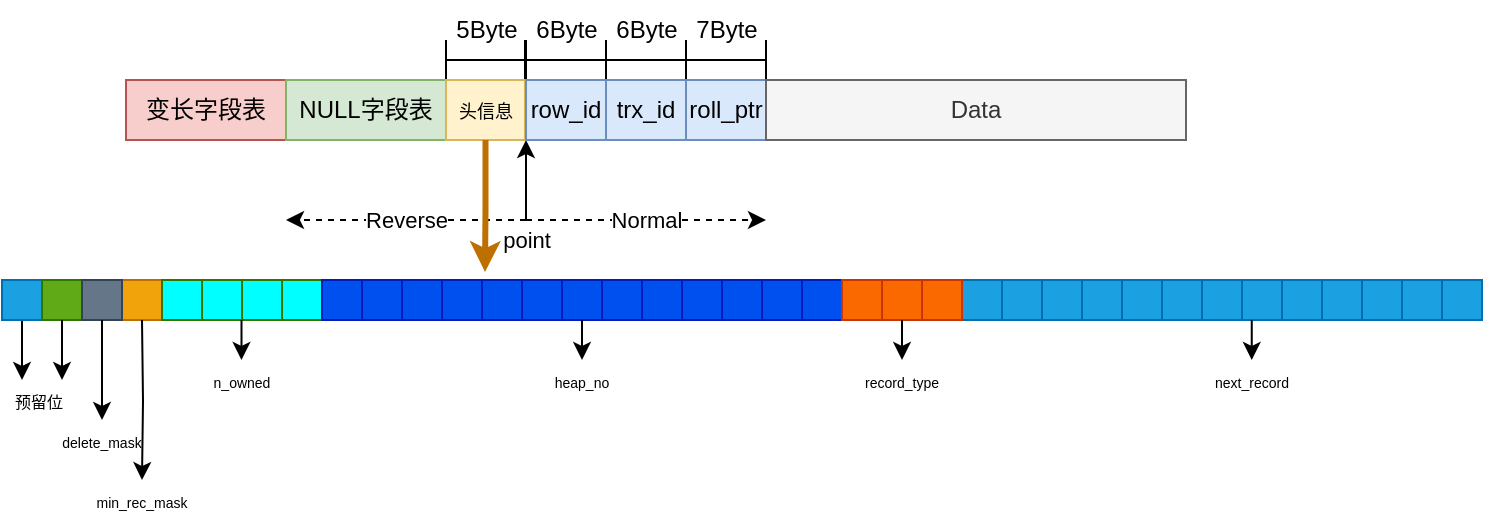 <mxfile version="21.6.8" type="device">
  <diagram name="第 1 页" id="O-rxJtxfMmLQIQPbdt72">
    <mxGraphModel dx="549" dy="201" grid="1" gridSize="10" guides="1" tooltips="1" connect="1" arrows="1" fold="1" page="1" pageScale="1" pageWidth="827" pageHeight="1169" math="0" shadow="0">
      <root>
        <mxCell id="0" />
        <mxCell id="1" parent="0" />
        <mxCell id="X8eHC92NmCe0IxZQ42kq-1" value="" style="group" vertex="1" connectable="0" parent="1">
          <mxGeometry x="149" y="90" width="530" height="110" as="geometry" />
        </mxCell>
        <mxCell id="TUHf5ocLs9GJW1kyD5Yq-9" value="" style="endArrow=classic;html=1;rounded=0;" parent="X8eHC92NmCe0IxZQ42kq-1" edge="1">
          <mxGeometry width="50" height="50" relative="1" as="geometry">
            <mxPoint x="200" y="110" as="sourcePoint" />
            <mxPoint x="200" y="70" as="targetPoint" />
          </mxGeometry>
        </mxCell>
        <mxCell id="TUHf5ocLs9GJW1kyD5Yq-10" value="point" style="edgeLabel;html=1;align=center;verticalAlign=middle;resizable=0;points=[];" parent="TUHf5ocLs9GJW1kyD5Yq-9" vertex="1" connectable="0">
          <mxGeometry x="-0.493" y="-1" relative="1" as="geometry">
            <mxPoint x="-1" y="20" as="offset" />
          </mxGeometry>
        </mxCell>
        <mxCell id="TUHf5ocLs9GJW1kyD5Yq-11" value="" style="endArrow=classic;html=1;rounded=0;dashed=1;" parent="X8eHC92NmCe0IxZQ42kq-1" edge="1">
          <mxGeometry relative="1" as="geometry">
            <mxPoint x="200" y="110" as="sourcePoint" />
            <mxPoint x="320" y="110" as="targetPoint" />
          </mxGeometry>
        </mxCell>
        <mxCell id="TUHf5ocLs9GJW1kyD5Yq-12" value="Normal" style="edgeLabel;resizable=0;html=1;align=center;verticalAlign=middle;" parent="TUHf5ocLs9GJW1kyD5Yq-11" connectable="0" vertex="1">
          <mxGeometry relative="1" as="geometry" />
        </mxCell>
        <mxCell id="TUHf5ocLs9GJW1kyD5Yq-13" value="" style="endArrow=classic;html=1;rounded=0;dashed=1;" parent="X8eHC92NmCe0IxZQ42kq-1" edge="1">
          <mxGeometry relative="1" as="geometry">
            <mxPoint x="200" y="110" as="sourcePoint" />
            <mxPoint x="80" y="110" as="targetPoint" />
          </mxGeometry>
        </mxCell>
        <mxCell id="TUHf5ocLs9GJW1kyD5Yq-14" value="Reverse" style="edgeLabel;resizable=0;html=1;align=center;verticalAlign=middle;" parent="TUHf5ocLs9GJW1kyD5Yq-13" connectable="0" vertex="1">
          <mxGeometry relative="1" as="geometry" />
        </mxCell>
        <mxCell id="TUHf5ocLs9GJW1kyD5Yq-19" value="" style="group" parent="X8eHC92NmCe0IxZQ42kq-1" vertex="1" connectable="0">
          <mxGeometry x="195" width="50" height="40" as="geometry" />
        </mxCell>
        <mxCell id="TUHf5ocLs9GJW1kyD5Yq-16" value="" style="shape=crossbar;whiteSpace=wrap;html=1;rounded=1;" parent="TUHf5ocLs9GJW1kyD5Yq-19" vertex="1">
          <mxGeometry x="5" y="20" width="40" height="20" as="geometry" />
        </mxCell>
        <mxCell id="TUHf5ocLs9GJW1kyD5Yq-17" value="6Byte" style="text;html=1;align=center;verticalAlign=middle;resizable=0;points=[];autosize=1;strokeColor=none;fillColor=none;" parent="TUHf5ocLs9GJW1kyD5Yq-19" vertex="1">
          <mxGeometry width="50" height="30" as="geometry" />
        </mxCell>
        <mxCell id="TUHf5ocLs9GJW1kyD5Yq-21" value="" style="group" parent="X8eHC92NmCe0IxZQ42kq-1" vertex="1" connectable="0">
          <mxGeometry x="235" width="50" height="40" as="geometry" />
        </mxCell>
        <mxCell id="TUHf5ocLs9GJW1kyD5Yq-22" value="" style="shape=crossbar;whiteSpace=wrap;html=1;rounded=1;" parent="TUHf5ocLs9GJW1kyD5Yq-21" vertex="1">
          <mxGeometry x="5" y="20" width="40" height="20" as="geometry" />
        </mxCell>
        <mxCell id="TUHf5ocLs9GJW1kyD5Yq-23" value="6Byte" style="text;html=1;align=center;verticalAlign=middle;resizable=0;points=[];autosize=1;strokeColor=none;fillColor=none;" parent="TUHf5ocLs9GJW1kyD5Yq-21" vertex="1">
          <mxGeometry width="50" height="30" as="geometry" />
        </mxCell>
        <mxCell id="TUHf5ocLs9GJW1kyD5Yq-24" value="" style="group" parent="X8eHC92NmCe0IxZQ42kq-1" vertex="1" connectable="0">
          <mxGeometry x="275" width="50" height="40" as="geometry" />
        </mxCell>
        <mxCell id="TUHf5ocLs9GJW1kyD5Yq-25" value="" style="shape=crossbar;whiteSpace=wrap;html=1;rounded=1;" parent="TUHf5ocLs9GJW1kyD5Yq-24" vertex="1">
          <mxGeometry x="5" y="20" width="40" height="20" as="geometry" />
        </mxCell>
        <mxCell id="TUHf5ocLs9GJW1kyD5Yq-26" value="7Byte" style="text;html=1;align=center;verticalAlign=middle;resizable=0;points=[];autosize=1;strokeColor=none;fillColor=none;" parent="TUHf5ocLs9GJW1kyD5Yq-24" vertex="1">
          <mxGeometry width="50" height="30" as="geometry" />
        </mxCell>
        <mxCell id="TUHf5ocLs9GJW1kyD5Yq-28" value="" style="shape=crossbar;whiteSpace=wrap;html=1;rounded=1;" parent="X8eHC92NmCe0IxZQ42kq-1" vertex="1">
          <mxGeometry x="160" y="20" width="39.5" height="20" as="geometry" />
        </mxCell>
        <mxCell id="TUHf5ocLs9GJW1kyD5Yq-29" value="5Byte" style="text;html=1;align=center;verticalAlign=middle;resizable=0;points=[];autosize=1;strokeColor=none;fillColor=none;" parent="X8eHC92NmCe0IxZQ42kq-1" vertex="1">
          <mxGeometry x="154.75" width="50" height="30" as="geometry" />
        </mxCell>
        <mxCell id="TUHf5ocLs9GJW1kyD5Yq-1" value="变长字段表" style="rounded=0;whiteSpace=wrap;html=1;fillColor=#f8cecc;strokeColor=#b85450;" parent="X8eHC92NmCe0IxZQ42kq-1" vertex="1">
          <mxGeometry y="40" width="80" height="30" as="geometry" />
        </mxCell>
        <mxCell id="TUHf5ocLs9GJW1kyD5Yq-2" value="NULL字段表" style="rounded=0;whiteSpace=wrap;html=1;fillColor=#d5e8d4;strokeColor=#82b366;" parent="X8eHC92NmCe0IxZQ42kq-1" vertex="1">
          <mxGeometry x="80" y="40" width="80" height="30" as="geometry" />
        </mxCell>
        <mxCell id="TUHf5ocLs9GJW1kyD5Yq-3" value="&lt;font style=&quot;font-size: 9px;&quot;&gt;头信息&lt;/font&gt;" style="rounded=0;whiteSpace=wrap;html=1;fillColor=#fff2cc;strokeColor=#d6b656;" parent="X8eHC92NmCe0IxZQ42kq-1" vertex="1">
          <mxGeometry x="160" y="40" width="39.5" height="30" as="geometry" />
        </mxCell>
        <mxCell id="TUHf5ocLs9GJW1kyD5Yq-4" value="row_id" style="rounded=0;whiteSpace=wrap;html=1;fillColor=#dae8fc;strokeColor=#6c8ebf;" parent="X8eHC92NmCe0IxZQ42kq-1" vertex="1">
          <mxGeometry x="200" y="40" width="40" height="30" as="geometry" />
        </mxCell>
        <mxCell id="TUHf5ocLs9GJW1kyD5Yq-5" value="trx_id" style="rounded=0;whiteSpace=wrap;html=1;fillColor=#dae8fc;strokeColor=#6c8ebf;" parent="X8eHC92NmCe0IxZQ42kq-1" vertex="1">
          <mxGeometry x="240" y="40" width="40" height="30" as="geometry" />
        </mxCell>
        <mxCell id="TUHf5ocLs9GJW1kyD5Yq-6" value="roll_ptr" style="rounded=0;whiteSpace=wrap;html=1;fillColor=#dae8fc;strokeColor=#6c8ebf;" parent="X8eHC92NmCe0IxZQ42kq-1" vertex="1">
          <mxGeometry x="280" y="40" width="40" height="30" as="geometry" />
        </mxCell>
        <mxCell id="TUHf5ocLs9GJW1kyD5Yq-7" value="Data" style="rounded=0;whiteSpace=wrap;html=1;fillColor=#f5f5f5;fontColor=#333333;strokeColor=#666666;" parent="X8eHC92NmCe0IxZQ42kq-1" vertex="1">
          <mxGeometry x="320" y="40" width="210" height="30" as="geometry" />
        </mxCell>
        <mxCell id="X8eHC92NmCe0IxZQ42kq-47" value="" style="edgeStyle=orthogonalEdgeStyle;rounded=0;orthogonalLoop=1;jettySize=auto;html=1;" edge="1" parent="1" source="X8eHC92NmCe0IxZQ42kq-2">
          <mxGeometry relative="1" as="geometry">
            <mxPoint x="97" y="280" as="targetPoint" />
          </mxGeometry>
        </mxCell>
        <mxCell id="X8eHC92NmCe0IxZQ42kq-2" value="" style="rounded=0;whiteSpace=wrap;html=1;fillColor=#1ba1e2;strokeColor=#006EAF;fontColor=#ffffff;" vertex="1" parent="1">
          <mxGeometry x="87" y="230" width="20" height="20" as="geometry" />
        </mxCell>
        <mxCell id="X8eHC92NmCe0IxZQ42kq-3" value="" style="rounded=0;whiteSpace=wrap;html=1;fillColor=#60a917;fontColor=#ffffff;strokeColor=#2D7600;" vertex="1" parent="1">
          <mxGeometry x="107" y="230" width="20" height="20" as="geometry" />
        </mxCell>
        <mxCell id="X8eHC92NmCe0IxZQ42kq-4" value="" style="rounded=0;whiteSpace=wrap;html=1;fillColor=#f0a30a;fontColor=#000000;strokeColor=#BD7000;" vertex="1" parent="1">
          <mxGeometry x="147" y="230" width="20" height="20" as="geometry" />
        </mxCell>
        <mxCell id="X8eHC92NmCe0IxZQ42kq-5" value="" style="rounded=0;whiteSpace=wrap;html=1;fillColor=#647687;fontColor=#ffffff;strokeColor=#314354;" vertex="1" parent="1">
          <mxGeometry x="127" y="230" width="20" height="20" as="geometry" />
        </mxCell>
        <mxCell id="X8eHC92NmCe0IxZQ42kq-7" value="" style="rounded=0;whiteSpace=wrap;html=1;fillColor=#00FFFF;fontColor=#ffffff;strokeColor=#2D7600;" vertex="1" parent="1">
          <mxGeometry x="187" y="230" width="20" height="20" as="geometry" />
        </mxCell>
        <mxCell id="X8eHC92NmCe0IxZQ42kq-10" value="" style="rounded=0;whiteSpace=wrap;html=1;fillColor=#00FFFF;fontColor=#ffffff;strokeColor=#2D7600;" vertex="1" parent="1">
          <mxGeometry x="207" y="230" width="20" height="20" as="geometry" />
        </mxCell>
        <mxCell id="X8eHC92NmCe0IxZQ42kq-11" value="" style="rounded=0;whiteSpace=wrap;html=1;fillColor=#00FFFF;fontColor=#ffffff;strokeColor=#2D7600;" vertex="1" parent="1">
          <mxGeometry x="167" y="230" width="20" height="20" as="geometry" />
        </mxCell>
        <mxCell id="X8eHC92NmCe0IxZQ42kq-12" value="" style="rounded=0;whiteSpace=wrap;html=1;fillColor=#00FFFF;fontColor=#ffffff;strokeColor=#2D7600;" vertex="1" parent="1">
          <mxGeometry x="227" y="230" width="20" height="20" as="geometry" />
        </mxCell>
        <mxCell id="X8eHC92NmCe0IxZQ42kq-13" value="" style="rounded=0;whiteSpace=wrap;html=1;fillColor=#0050ef;strokeColor=#001DBC;fontColor=#ffffff;" vertex="1" parent="1">
          <mxGeometry x="247" y="230" width="20" height="20" as="geometry" />
        </mxCell>
        <mxCell id="X8eHC92NmCe0IxZQ42kq-14" value="" style="rounded=0;whiteSpace=wrap;html=1;fillColor=#0050ef;strokeColor=#001DBC;fontColor=#ffffff;" vertex="1" parent="1">
          <mxGeometry x="267" y="230" width="20" height="20" as="geometry" />
        </mxCell>
        <mxCell id="X8eHC92NmCe0IxZQ42kq-15" value="" style="rounded=0;whiteSpace=wrap;html=1;fillColor=#0050ef;strokeColor=#001DBC;fontColor=#ffffff;" vertex="1" parent="1">
          <mxGeometry x="287" y="230" width="20" height="20" as="geometry" />
        </mxCell>
        <mxCell id="X8eHC92NmCe0IxZQ42kq-17" value="" style="rounded=0;whiteSpace=wrap;html=1;fillColor=#0050ef;strokeColor=#001DBC;fontColor=#ffffff;" vertex="1" parent="1">
          <mxGeometry x="307" y="230" width="20" height="20" as="geometry" />
        </mxCell>
        <mxCell id="X8eHC92NmCe0IxZQ42kq-18" value="" style="rounded=0;whiteSpace=wrap;html=1;fillColor=#0050ef;strokeColor=#001DBC;fontColor=#ffffff;" vertex="1" parent="1">
          <mxGeometry x="327" y="230" width="20" height="20" as="geometry" />
        </mxCell>
        <mxCell id="X8eHC92NmCe0IxZQ42kq-19" value="" style="rounded=0;whiteSpace=wrap;html=1;fillColor=#0050ef;strokeColor=#001DBC;fontColor=#ffffff;" vertex="1" parent="1">
          <mxGeometry x="347" y="230" width="20" height="20" as="geometry" />
        </mxCell>
        <mxCell id="X8eHC92NmCe0IxZQ42kq-20" value="" style="rounded=0;whiteSpace=wrap;html=1;fillColor=#0050ef;strokeColor=#001DBC;fontColor=#ffffff;" vertex="1" parent="1">
          <mxGeometry x="367" y="230" width="20" height="20" as="geometry" />
        </mxCell>
        <mxCell id="X8eHC92NmCe0IxZQ42kq-21" value="" style="rounded=0;whiteSpace=wrap;html=1;fillColor=#0050ef;strokeColor=#001DBC;fontColor=#ffffff;" vertex="1" parent="1">
          <mxGeometry x="387" y="230" width="20" height="20" as="geometry" />
        </mxCell>
        <mxCell id="X8eHC92NmCe0IxZQ42kq-22" value="" style="rounded=0;whiteSpace=wrap;html=1;fillColor=#0050ef;strokeColor=#001DBC;fontColor=#ffffff;" vertex="1" parent="1">
          <mxGeometry x="407" y="230" width="20" height="20" as="geometry" />
        </mxCell>
        <mxCell id="X8eHC92NmCe0IxZQ42kq-23" value="" style="rounded=0;whiteSpace=wrap;html=1;fillColor=#0050ef;strokeColor=#001DBC;fontColor=#ffffff;" vertex="1" parent="1">
          <mxGeometry x="427" y="230" width="20" height="20" as="geometry" />
        </mxCell>
        <mxCell id="X8eHC92NmCe0IxZQ42kq-24" value="" style="rounded=0;whiteSpace=wrap;html=1;fillColor=#0050ef;strokeColor=#001DBC;fontColor=#ffffff;" vertex="1" parent="1">
          <mxGeometry x="447" y="230" width="20" height="20" as="geometry" />
        </mxCell>
        <mxCell id="X8eHC92NmCe0IxZQ42kq-25" value="" style="rounded=0;whiteSpace=wrap;html=1;fillColor=#0050ef;strokeColor=#001DBC;fontColor=#ffffff;" vertex="1" parent="1">
          <mxGeometry x="467" y="230" width="20" height="20" as="geometry" />
        </mxCell>
        <mxCell id="X8eHC92NmCe0IxZQ42kq-26" value="" style="rounded=0;whiteSpace=wrap;html=1;fillColor=#0050ef;strokeColor=#001DBC;fontColor=#ffffff;" vertex="1" parent="1">
          <mxGeometry x="487" y="230" width="20" height="20" as="geometry" />
        </mxCell>
        <mxCell id="X8eHC92NmCe0IxZQ42kq-27" value="" style="rounded=0;whiteSpace=wrap;html=1;fillColor=#1ba1e2;strokeColor=#006EAF;fontColor=#ffffff;" vertex="1" parent="1">
          <mxGeometry x="567" y="230" width="20" height="20" as="geometry" />
        </mxCell>
        <mxCell id="X8eHC92NmCe0IxZQ42kq-28" value="" style="rounded=0;whiteSpace=wrap;html=1;fillColor=#1ba1e2;strokeColor=#006EAF;fontColor=#ffffff;" vertex="1" parent="1">
          <mxGeometry x="587" y="230" width="20" height="20" as="geometry" />
        </mxCell>
        <mxCell id="X8eHC92NmCe0IxZQ42kq-29" value="" style="rounded=0;whiteSpace=wrap;html=1;fillColor=#1ba1e2;strokeColor=#006EAF;fontColor=#ffffff;" vertex="1" parent="1">
          <mxGeometry x="607" y="230" width="20" height="20" as="geometry" />
        </mxCell>
        <mxCell id="X8eHC92NmCe0IxZQ42kq-30" value="" style="rounded=0;whiteSpace=wrap;html=1;fillColor=#1ba1e2;strokeColor=#006EAF;fontColor=#ffffff;" vertex="1" parent="1">
          <mxGeometry x="627" y="230" width="20" height="20" as="geometry" />
        </mxCell>
        <mxCell id="X8eHC92NmCe0IxZQ42kq-31" value="" style="rounded=0;whiteSpace=wrap;html=1;fillColor=#1ba1e2;strokeColor=#006EAF;fontColor=#ffffff;" vertex="1" parent="1">
          <mxGeometry x="647" y="230" width="20" height="20" as="geometry" />
        </mxCell>
        <mxCell id="X8eHC92NmCe0IxZQ42kq-32" value="" style="rounded=0;whiteSpace=wrap;html=1;fillColor=#1ba1e2;strokeColor=#006EAF;fontColor=#ffffff;" vertex="1" parent="1">
          <mxGeometry x="667" y="230" width="20" height="20" as="geometry" />
        </mxCell>
        <mxCell id="X8eHC92NmCe0IxZQ42kq-33" value="" style="rounded=0;whiteSpace=wrap;html=1;fillColor=#1ba1e2;strokeColor=#006EAF;fontColor=#ffffff;" vertex="1" parent="1">
          <mxGeometry x="687" y="230" width="20" height="20" as="geometry" />
        </mxCell>
        <mxCell id="X8eHC92NmCe0IxZQ42kq-34" value="" style="rounded=0;whiteSpace=wrap;html=1;fillColor=#1ba1e2;strokeColor=#006EAF;fontColor=#ffffff;" vertex="1" parent="1">
          <mxGeometry x="707" y="230" width="20" height="20" as="geometry" />
        </mxCell>
        <mxCell id="X8eHC92NmCe0IxZQ42kq-35" value="" style="rounded=0;whiteSpace=wrap;html=1;fillColor=#1ba1e2;strokeColor=#006EAF;fontColor=#ffffff;" vertex="1" parent="1">
          <mxGeometry x="727" y="230" width="20" height="20" as="geometry" />
        </mxCell>
        <mxCell id="X8eHC92NmCe0IxZQ42kq-36" value="" style="rounded=0;whiteSpace=wrap;html=1;fillColor=#1ba1e2;strokeColor=#006EAF;fontColor=#ffffff;" vertex="1" parent="1">
          <mxGeometry x="747" y="230" width="20" height="20" as="geometry" />
        </mxCell>
        <mxCell id="X8eHC92NmCe0IxZQ42kq-37" value="" style="rounded=0;whiteSpace=wrap;html=1;fillColor=#1ba1e2;strokeColor=#006EAF;fontColor=#ffffff;" vertex="1" parent="1">
          <mxGeometry x="767" y="230" width="20" height="20" as="geometry" />
        </mxCell>
        <mxCell id="X8eHC92NmCe0IxZQ42kq-38" value="" style="rounded=0;whiteSpace=wrap;html=1;fillColor=#1ba1e2;strokeColor=#006EAF;fontColor=#ffffff;" vertex="1" parent="1">
          <mxGeometry x="787" y="230" width="20" height="20" as="geometry" />
        </mxCell>
        <mxCell id="X8eHC92NmCe0IxZQ42kq-39" value="" style="rounded=0;whiteSpace=wrap;html=1;fillColor=#1ba1e2;strokeColor=#006EAF;fontColor=#ffffff;" vertex="1" parent="1">
          <mxGeometry x="807" y="230" width="20" height="20" as="geometry" />
        </mxCell>
        <mxCell id="X8eHC92NmCe0IxZQ42kq-40" value="" style="rounded=0;whiteSpace=wrap;html=1;fillColor=#fa6800;fontColor=#000000;strokeColor=#C73500;" vertex="1" parent="1">
          <mxGeometry x="527" y="230" width="20" height="20" as="geometry" />
        </mxCell>
        <mxCell id="X8eHC92NmCe0IxZQ42kq-41" value="" style="rounded=0;whiteSpace=wrap;html=1;fillColor=#fa6800;fontColor=#000000;strokeColor=#C73500;" vertex="1" parent="1">
          <mxGeometry x="547" y="230" width="20" height="20" as="geometry" />
        </mxCell>
        <mxCell id="X8eHC92NmCe0IxZQ42kq-42" value="" style="rounded=0;whiteSpace=wrap;html=1;fillColor=#fa6800;fontColor=#000000;strokeColor=#C73500;" vertex="1" parent="1">
          <mxGeometry x="507" y="230" width="20" height="20" as="geometry" />
        </mxCell>
        <mxCell id="X8eHC92NmCe0IxZQ42kq-43" style="edgeStyle=orthogonalEdgeStyle;rounded=0;orthogonalLoop=1;jettySize=auto;html=1;entryX=0.075;entryY=-0.2;entryDx=0;entryDy=0;entryPerimeter=0;fillColor=#f0a30a;strokeColor=#BD7000;jumpStyle=none;jumpSize=7;strokeWidth=3;" edge="1" parent="1" source="TUHf5ocLs9GJW1kyD5Yq-3" target="X8eHC92NmCe0IxZQ42kq-18">
          <mxGeometry relative="1" as="geometry" />
        </mxCell>
        <mxCell id="X8eHC92NmCe0IxZQ42kq-49" value="" style="edgeStyle=orthogonalEdgeStyle;rounded=0;orthogonalLoop=1;jettySize=auto;html=1;" edge="1" parent="1">
          <mxGeometry relative="1" as="geometry">
            <mxPoint x="117" y="250" as="sourcePoint" />
            <mxPoint x="117" y="280" as="targetPoint" />
          </mxGeometry>
        </mxCell>
        <mxCell id="X8eHC92NmCe0IxZQ42kq-50" value="&lt;font style=&quot;font-size: 8px;&quot;&gt;预留位&lt;/font&gt;" style="rounded=0;whiteSpace=wrap;html=1;strokeColor=none;" vertex="1" parent="1">
          <mxGeometry x="89" y="280" width="33" height="20" as="geometry" />
        </mxCell>
        <mxCell id="X8eHC92NmCe0IxZQ42kq-51" value="" style="edgeStyle=orthogonalEdgeStyle;rounded=0;orthogonalLoop=1;jettySize=auto;html=1;exitX=0.5;exitY=1;exitDx=0;exitDy=0;entryX=0.5;entryY=0;entryDx=0;entryDy=0;" edge="1" parent="1" source="X8eHC92NmCe0IxZQ42kq-5" target="X8eHC92NmCe0IxZQ42kq-52">
          <mxGeometry relative="1" as="geometry">
            <mxPoint x="137" y="270" as="sourcePoint" />
            <mxPoint x="137" y="300" as="targetPoint" />
          </mxGeometry>
        </mxCell>
        <mxCell id="X8eHC92NmCe0IxZQ42kq-53" value="" style="edgeStyle=orthogonalEdgeStyle;rounded=0;orthogonalLoop=1;jettySize=auto;html=1;exitX=0.5;exitY=1;exitDx=0;exitDy=0;entryX=0.5;entryY=0;entryDx=0;entryDy=0;" edge="1" parent="1" target="X8eHC92NmCe0IxZQ42kq-54">
          <mxGeometry relative="1" as="geometry">
            <mxPoint x="157" y="250" as="sourcePoint" />
            <mxPoint x="157" y="300" as="targetPoint" />
          </mxGeometry>
        </mxCell>
        <mxCell id="X8eHC92NmCe0IxZQ42kq-54" value="&lt;font style=&quot;font-size: 7px;&quot;&gt;min_rec_mask&lt;/font&gt;" style="rounded=0;whiteSpace=wrap;html=1;strokeColor=none;" vertex="1" parent="1">
          <mxGeometry x="132.12" y="330" width="49.75" height="20" as="geometry" />
        </mxCell>
        <mxCell id="X8eHC92NmCe0IxZQ42kq-52" value="&lt;font style=&quot;font-size: 7px;&quot;&gt;delete_mask&lt;/font&gt;" style="rounded=0;whiteSpace=wrap;html=1;strokeColor=none;labelBackgroundColor=none;opacity=0;" vertex="1" parent="1">
          <mxGeometry x="112.12" y="300" width="49.75" height="20" as="geometry" />
        </mxCell>
        <mxCell id="X8eHC92NmCe0IxZQ42kq-55" value="" style="edgeStyle=orthogonalEdgeStyle;rounded=0;orthogonalLoop=1;jettySize=auto;html=1;exitX=0.5;exitY=1;exitDx=0;exitDy=0;entryX=0.5;entryY=0;entryDx=0;entryDy=0;" edge="1" parent="1" target="X8eHC92NmCe0IxZQ42kq-56">
          <mxGeometry relative="1" as="geometry">
            <mxPoint x="206.75" y="250" as="sourcePoint" />
            <mxPoint x="206.75" y="300" as="targetPoint" />
          </mxGeometry>
        </mxCell>
        <mxCell id="X8eHC92NmCe0IxZQ42kq-56" value="&lt;font style=&quot;font-size: 7px;&quot;&gt;n_owned&lt;/font&gt;" style="rounded=0;whiteSpace=wrap;html=1;strokeColor=none;labelBackgroundColor=none;opacity=0;" vertex="1" parent="1">
          <mxGeometry x="181.87" y="270" width="49.75" height="20" as="geometry" />
        </mxCell>
        <mxCell id="X8eHC92NmCe0IxZQ42kq-57" value="" style="edgeStyle=orthogonalEdgeStyle;rounded=0;orthogonalLoop=1;jettySize=auto;html=1;exitX=0.5;exitY=1;exitDx=0;exitDy=0;entryX=0.5;entryY=0;entryDx=0;entryDy=0;" edge="1" parent="1" target="X8eHC92NmCe0IxZQ42kq-58">
          <mxGeometry relative="1" as="geometry">
            <mxPoint x="377.01" y="250" as="sourcePoint" />
            <mxPoint x="377.01" y="300" as="targetPoint" />
          </mxGeometry>
        </mxCell>
        <mxCell id="X8eHC92NmCe0IxZQ42kq-58" value="&lt;font style=&quot;font-size: 7px;&quot;&gt;heap_no&lt;/font&gt;" style="rounded=0;whiteSpace=wrap;html=1;strokeColor=none;labelBackgroundColor=none;opacity=0;" vertex="1" parent="1">
          <mxGeometry x="352.13" y="270" width="49.75" height="20" as="geometry" />
        </mxCell>
        <mxCell id="X8eHC92NmCe0IxZQ42kq-59" value="" style="edgeStyle=orthogonalEdgeStyle;rounded=0;orthogonalLoop=1;jettySize=auto;html=1;exitX=0.5;exitY=1;exitDx=0;exitDy=0;entryX=0.5;entryY=0;entryDx=0;entryDy=0;" edge="1" parent="1" target="X8eHC92NmCe0IxZQ42kq-60">
          <mxGeometry relative="1" as="geometry">
            <mxPoint x="537.01" y="250" as="sourcePoint" />
            <mxPoint x="537.01" y="300" as="targetPoint" />
          </mxGeometry>
        </mxCell>
        <mxCell id="X8eHC92NmCe0IxZQ42kq-60" value="&lt;font style=&quot;font-size: 7px;&quot;&gt;record_type&lt;/font&gt;" style="rounded=0;whiteSpace=wrap;html=1;strokeColor=none;labelBackgroundColor=none;opacity=0;" vertex="1" parent="1">
          <mxGeometry x="512.13" y="270" width="49.75" height="20" as="geometry" />
        </mxCell>
        <mxCell id="X8eHC92NmCe0IxZQ42kq-61" value="" style="edgeStyle=orthogonalEdgeStyle;rounded=0;orthogonalLoop=1;jettySize=auto;html=1;exitX=0.5;exitY=1;exitDx=0;exitDy=0;entryX=0.5;entryY=0;entryDx=0;entryDy=0;" edge="1" parent="1" target="X8eHC92NmCe0IxZQ42kq-62">
          <mxGeometry relative="1" as="geometry">
            <mxPoint x="711.88" y="250" as="sourcePoint" />
            <mxPoint x="711.88" y="300" as="targetPoint" />
          </mxGeometry>
        </mxCell>
        <mxCell id="X8eHC92NmCe0IxZQ42kq-62" value="&lt;font style=&quot;font-size: 7px;&quot;&gt;next_record&lt;/font&gt;" style="rounded=0;whiteSpace=wrap;html=1;strokeColor=none;labelBackgroundColor=none;opacity=0;" vertex="1" parent="1">
          <mxGeometry x="687" y="270" width="49.75" height="20" as="geometry" />
        </mxCell>
      </root>
    </mxGraphModel>
  </diagram>
</mxfile>
